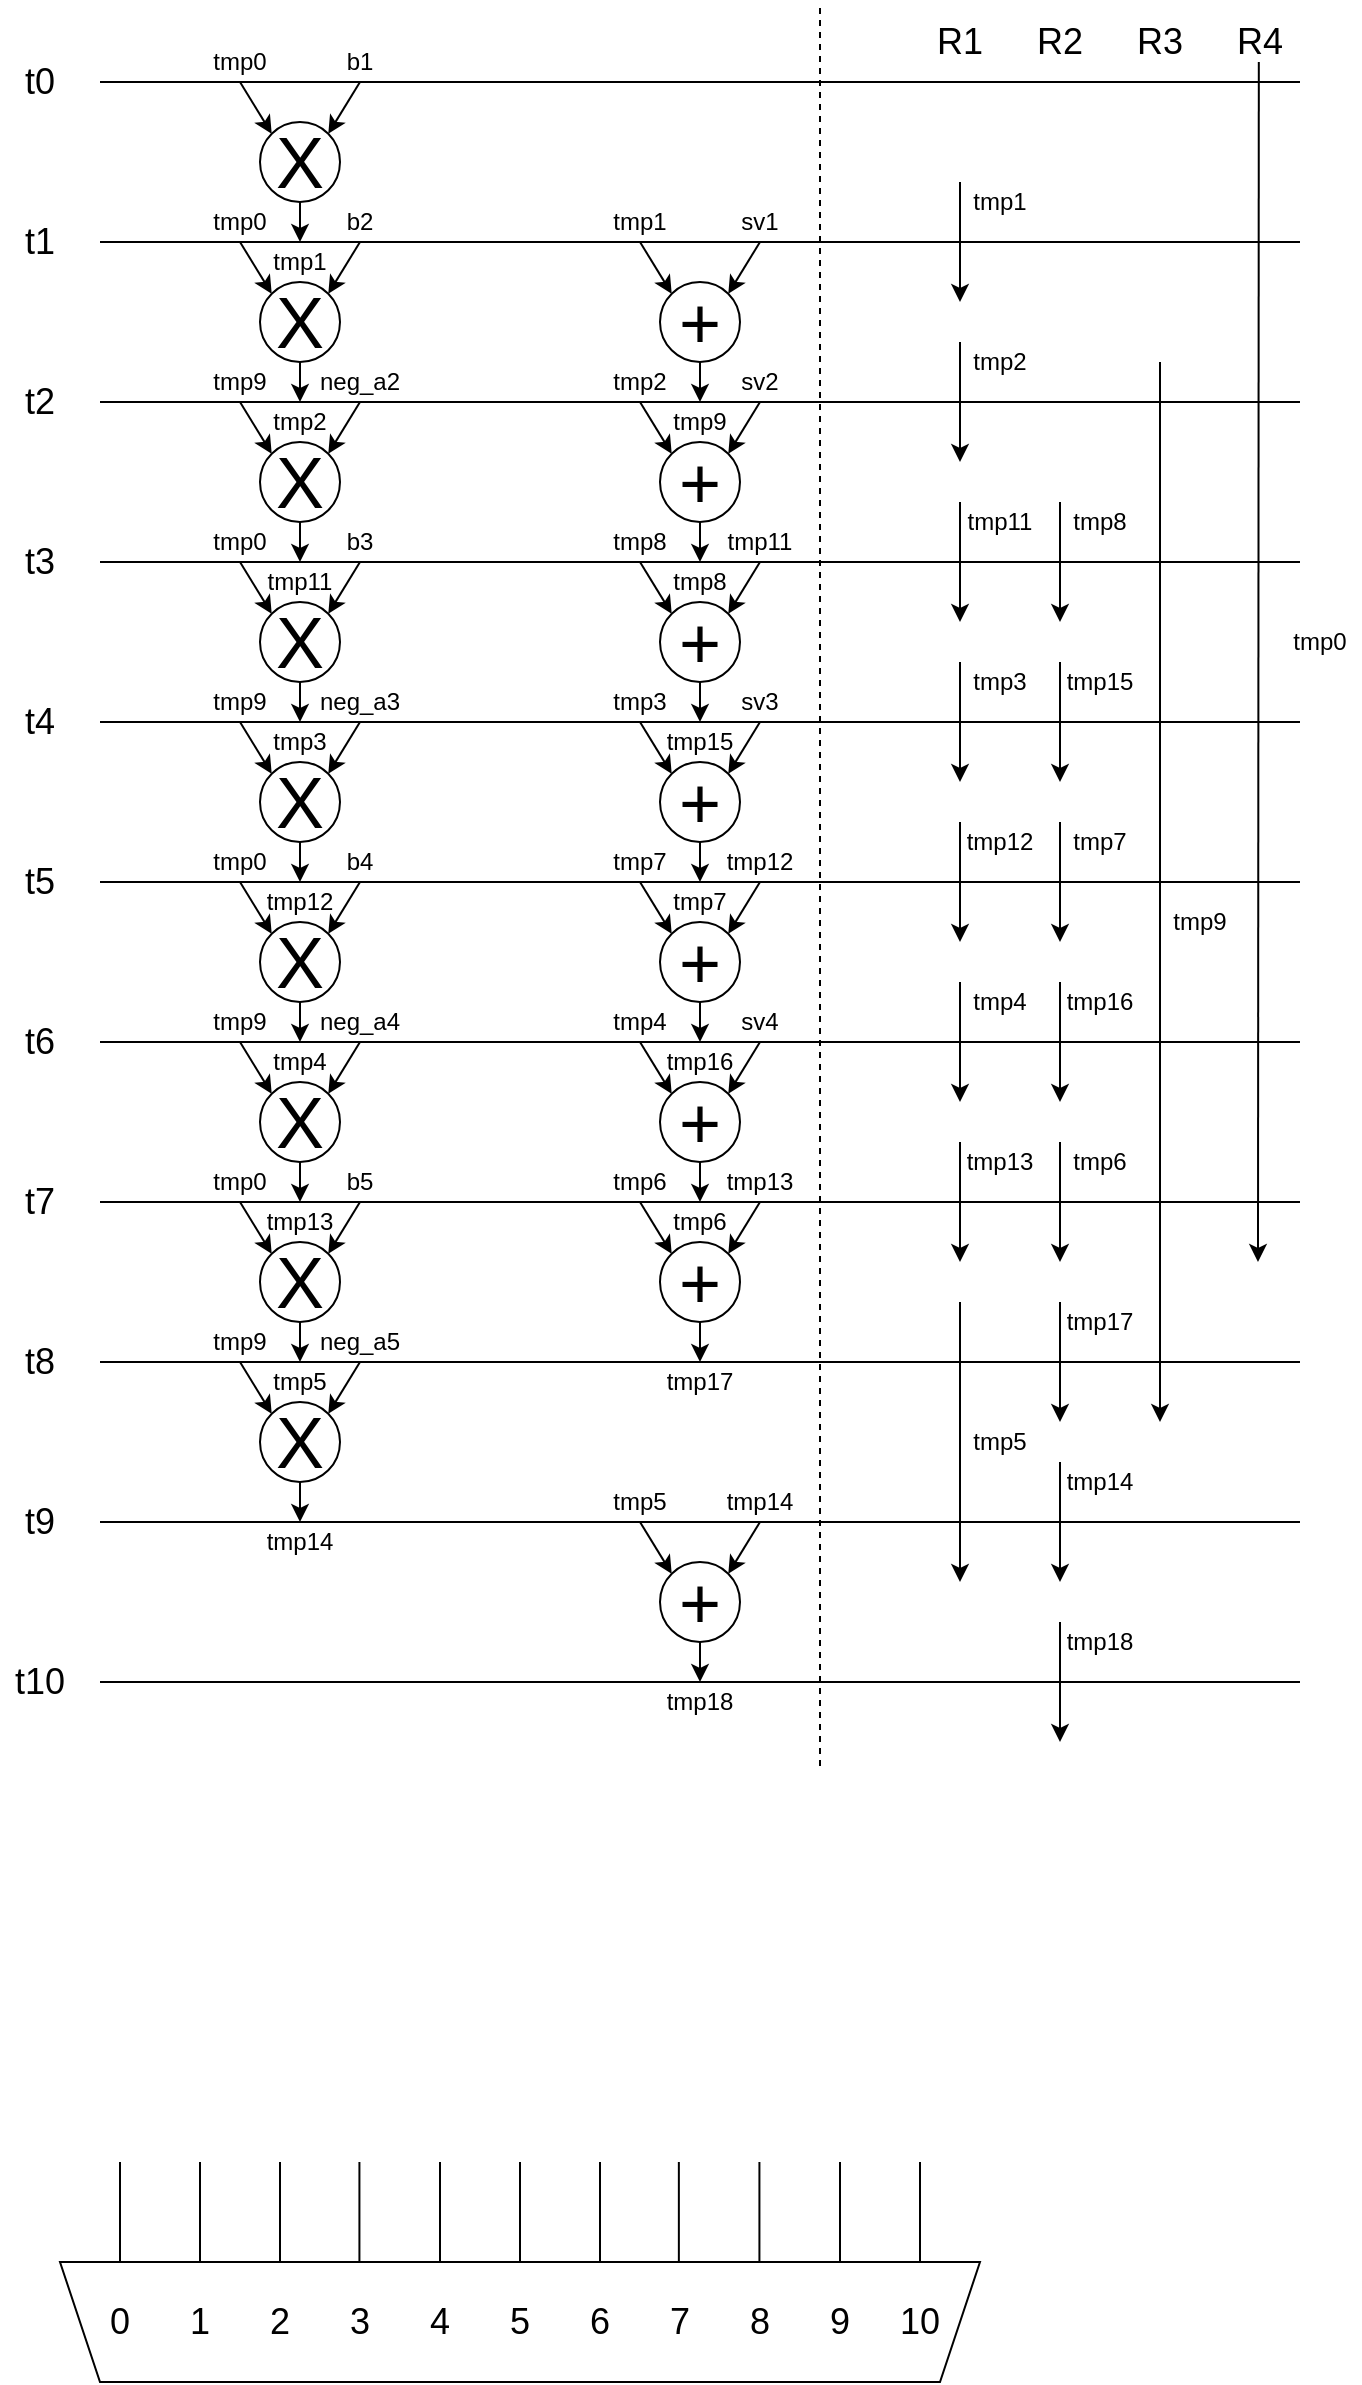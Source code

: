 <mxfile version="14.4.7" type="device"><diagram id="4eYe4r4iTy09CNPK97Oc" name="Page-1"><mxGraphModel dx="918" dy="512" grid="1" gridSize="10" guides="1" tooltips="1" connect="1" arrows="1" fold="1" page="1" pageScale="1" pageWidth="3300" pageHeight="4681" math="0" shadow="0"><root><mxCell id="0"/><mxCell id="1" parent="0"/><mxCell id="ZMVoh2226f_Gq5mv6Jz_-1" value="" style="endArrow=none;html=1;" edge="1" parent="1"><mxGeometry width="50" height="50" relative="1" as="geometry"><mxPoint x="200" y="160" as="sourcePoint"/><mxPoint x="800" y="160" as="targetPoint"/></mxGeometry></mxCell><mxCell id="ZMVoh2226f_Gq5mv6Jz_-2" value="" style="endArrow=none;html=1;" edge="1" parent="1"><mxGeometry width="50" height="50" relative="1" as="geometry"><mxPoint x="200" y="240" as="sourcePoint"/><mxPoint x="800" y="240" as="targetPoint"/></mxGeometry></mxCell><mxCell id="ZMVoh2226f_Gq5mv6Jz_-3" value="" style="endArrow=none;html=1;" edge="1" parent="1"><mxGeometry width="50" height="50" relative="1" as="geometry"><mxPoint x="200" y="320" as="sourcePoint"/><mxPoint x="800" y="320" as="targetPoint"/></mxGeometry></mxCell><mxCell id="ZMVoh2226f_Gq5mv6Jz_-4" value="" style="endArrow=none;html=1;" edge="1" parent="1"><mxGeometry width="50" height="50" relative="1" as="geometry"><mxPoint x="200" y="400" as="sourcePoint"/><mxPoint x="800" y="400" as="targetPoint"/></mxGeometry></mxCell><mxCell id="ZMVoh2226f_Gq5mv6Jz_-5" value="" style="endArrow=none;html=1;" edge="1" parent="1"><mxGeometry width="50" height="50" relative="1" as="geometry"><mxPoint x="200" y="480" as="sourcePoint"/><mxPoint x="800" y="480" as="targetPoint"/></mxGeometry></mxCell><mxCell id="ZMVoh2226f_Gq5mv6Jz_-6" value="" style="endArrow=none;html=1;" edge="1" parent="1"><mxGeometry width="50" height="50" relative="1" as="geometry"><mxPoint x="200" y="560" as="sourcePoint"/><mxPoint x="800" y="560" as="targetPoint"/></mxGeometry></mxCell><mxCell id="ZMVoh2226f_Gq5mv6Jz_-7" value="" style="endArrow=none;html=1;" edge="1" parent="1"><mxGeometry width="50" height="50" relative="1" as="geometry"><mxPoint x="200" y="640" as="sourcePoint"/><mxPoint x="800" y="640" as="targetPoint"/></mxGeometry></mxCell><mxCell id="ZMVoh2226f_Gq5mv6Jz_-8" value="" style="endArrow=none;html=1;" edge="1" parent="1"><mxGeometry width="50" height="50" relative="1" as="geometry"><mxPoint x="200" y="720" as="sourcePoint"/><mxPoint x="800" y="720" as="targetPoint"/></mxGeometry></mxCell><mxCell id="ZMVoh2226f_Gq5mv6Jz_-9" value="" style="endArrow=none;html=1;" edge="1" parent="1"><mxGeometry width="50" height="50" relative="1" as="geometry"><mxPoint x="200" y="800" as="sourcePoint"/><mxPoint x="800" y="800" as="targetPoint"/></mxGeometry></mxCell><mxCell id="ZMVoh2226f_Gq5mv6Jz_-10" value="" style="endArrow=none;html=1;" edge="1" parent="1"><mxGeometry width="50" height="50" relative="1" as="geometry"><mxPoint x="200" y="880" as="sourcePoint"/><mxPoint x="800" y="880" as="targetPoint"/></mxGeometry></mxCell><mxCell id="ZMVoh2226f_Gq5mv6Jz_-11" value="" style="endArrow=none;html=1;" edge="1" parent="1"><mxGeometry width="50" height="50" relative="1" as="geometry"><mxPoint x="200" y="960" as="sourcePoint"/><mxPoint x="800" y="960" as="targetPoint"/></mxGeometry></mxCell><mxCell id="ZMVoh2226f_Gq5mv6Jz_-20" value="&lt;font style=&quot;font-size: 36px&quot;&gt;X&lt;/font&gt;" style="ellipse;whiteSpace=wrap;html=1;aspect=fixed;" vertex="1" parent="1"><mxGeometry x="280" y="180" width="40" height="40" as="geometry"/></mxCell><mxCell id="ZMVoh2226f_Gq5mv6Jz_-34" value="&lt;font style=&quot;font-size: 18px&quot;&gt;t0&lt;/font&gt;" style="text;html=1;strokeColor=none;fillColor=none;align=center;verticalAlign=middle;whiteSpace=wrap;rounded=0;" vertex="1" parent="1"><mxGeometry x="150" y="150" width="40" height="20" as="geometry"/></mxCell><mxCell id="ZMVoh2226f_Gq5mv6Jz_-35" value="&lt;font style=&quot;font-size: 18px&quot;&gt;t1&lt;/font&gt;" style="text;html=1;strokeColor=none;fillColor=none;align=center;verticalAlign=middle;whiteSpace=wrap;rounded=0;" vertex="1" parent="1"><mxGeometry x="150" y="230" width="40" height="20" as="geometry"/></mxCell><mxCell id="ZMVoh2226f_Gq5mv6Jz_-36" value="&lt;font style=&quot;font-size: 18px&quot;&gt;t2&lt;/font&gt;" style="text;html=1;strokeColor=none;fillColor=none;align=center;verticalAlign=middle;whiteSpace=wrap;rounded=0;" vertex="1" parent="1"><mxGeometry x="150" y="310" width="40" height="20" as="geometry"/></mxCell><mxCell id="ZMVoh2226f_Gq5mv6Jz_-37" value="&lt;font style=&quot;font-size: 18px&quot;&gt;t3&lt;/font&gt;" style="text;html=1;strokeColor=none;fillColor=none;align=center;verticalAlign=middle;whiteSpace=wrap;rounded=0;" vertex="1" parent="1"><mxGeometry x="150" y="390" width="40" height="20" as="geometry"/></mxCell><mxCell id="ZMVoh2226f_Gq5mv6Jz_-38" value="&lt;font style=&quot;font-size: 18px&quot;&gt;t4&lt;/font&gt;" style="text;html=1;strokeColor=none;fillColor=none;align=center;verticalAlign=middle;whiteSpace=wrap;rounded=0;" vertex="1" parent="1"><mxGeometry x="150" y="470" width="40" height="20" as="geometry"/></mxCell><mxCell id="ZMVoh2226f_Gq5mv6Jz_-39" value="&lt;font style=&quot;font-size: 18px&quot;&gt;t5&lt;/font&gt;" style="text;html=1;strokeColor=none;fillColor=none;align=center;verticalAlign=middle;whiteSpace=wrap;rounded=0;" vertex="1" parent="1"><mxGeometry x="150" y="550" width="40" height="20" as="geometry"/></mxCell><mxCell id="ZMVoh2226f_Gq5mv6Jz_-40" value="&lt;font style=&quot;font-size: 18px&quot;&gt;t6&lt;/font&gt;" style="text;html=1;strokeColor=none;fillColor=none;align=center;verticalAlign=middle;whiteSpace=wrap;rounded=0;" vertex="1" parent="1"><mxGeometry x="150" y="630" width="40" height="20" as="geometry"/></mxCell><mxCell id="ZMVoh2226f_Gq5mv6Jz_-41" value="&lt;font style=&quot;font-size: 18px&quot;&gt;t7&lt;/font&gt;" style="text;html=1;strokeColor=none;fillColor=none;align=center;verticalAlign=middle;whiteSpace=wrap;rounded=0;" vertex="1" parent="1"><mxGeometry x="150" y="710" width="40" height="20" as="geometry"/></mxCell><mxCell id="ZMVoh2226f_Gq5mv6Jz_-42" value="&lt;font style=&quot;font-size: 18px&quot;&gt;t8&lt;/font&gt;" style="text;html=1;strokeColor=none;fillColor=none;align=center;verticalAlign=middle;whiteSpace=wrap;rounded=0;" vertex="1" parent="1"><mxGeometry x="150" y="790" width="40" height="20" as="geometry"/></mxCell><mxCell id="ZMVoh2226f_Gq5mv6Jz_-43" value="&lt;font style=&quot;font-size: 18px&quot;&gt;t9&lt;/font&gt;" style="text;html=1;strokeColor=none;fillColor=none;align=center;verticalAlign=middle;whiteSpace=wrap;rounded=0;" vertex="1" parent="1"><mxGeometry x="150" y="870" width="40" height="20" as="geometry"/></mxCell><mxCell id="ZMVoh2226f_Gq5mv6Jz_-44" value="&lt;font style=&quot;font-size: 18px&quot;&gt;t10&lt;/font&gt;" style="text;html=1;strokeColor=none;fillColor=none;align=center;verticalAlign=middle;whiteSpace=wrap;rounded=0;" vertex="1" parent="1"><mxGeometry x="150" y="950" width="40" height="20" as="geometry"/></mxCell><mxCell id="ZMVoh2226f_Gq5mv6Jz_-45" value="&lt;font style=&quot;font-size: 18px&quot;&gt;R1&lt;/font&gt;" style="text;html=1;strokeColor=none;fillColor=none;align=center;verticalAlign=middle;whiteSpace=wrap;rounded=0;" vertex="1" parent="1"><mxGeometry x="610" y="130" width="40" height="20" as="geometry"/></mxCell><mxCell id="ZMVoh2226f_Gq5mv6Jz_-46" value="&lt;font style=&quot;font-size: 18px&quot;&gt;R2&lt;/font&gt;" style="text;html=1;strokeColor=none;fillColor=none;align=center;verticalAlign=middle;whiteSpace=wrap;rounded=0;" vertex="1" parent="1"><mxGeometry x="660" y="130" width="40" height="20" as="geometry"/></mxCell><mxCell id="ZMVoh2226f_Gq5mv6Jz_-47" value="&lt;font style=&quot;font-size: 18px&quot;&gt;R3&lt;/font&gt;" style="text;html=1;strokeColor=none;fillColor=none;align=center;verticalAlign=middle;whiteSpace=wrap;rounded=0;" vertex="1" parent="1"><mxGeometry x="710" y="130" width="40" height="20" as="geometry"/></mxCell><mxCell id="ZMVoh2226f_Gq5mv6Jz_-48" value="&lt;font style=&quot;font-size: 18px&quot;&gt;R4&lt;/font&gt;" style="text;html=1;strokeColor=none;fillColor=none;align=center;verticalAlign=middle;whiteSpace=wrap;rounded=0;" vertex="1" parent="1"><mxGeometry x="760" y="130" width="40" height="20" as="geometry"/></mxCell><mxCell id="ZMVoh2226f_Gq5mv6Jz_-50" value="" style="endArrow=none;dashed=1;html=1;" edge="1" parent="1"><mxGeometry width="50" height="50" relative="1" as="geometry"><mxPoint x="560" y="1002" as="sourcePoint"/><mxPoint x="560" y="120" as="targetPoint"/></mxGeometry></mxCell><mxCell id="ZMVoh2226f_Gq5mv6Jz_-51" value="" style="endArrow=classic;html=1;entryX=0;entryY=0;entryDx=0;entryDy=0;" edge="1" parent="1" target="ZMVoh2226f_Gq5mv6Jz_-20"><mxGeometry width="50" height="50" relative="1" as="geometry"><mxPoint x="270" y="160" as="sourcePoint"/><mxPoint x="290" y="90" as="targetPoint"/></mxGeometry></mxCell><mxCell id="ZMVoh2226f_Gq5mv6Jz_-52" value="" style="endArrow=classic;html=1;entryX=1;entryY=0;entryDx=0;entryDy=0;" edge="1" parent="1" target="ZMVoh2226f_Gq5mv6Jz_-20"><mxGeometry width="50" height="50" relative="1" as="geometry"><mxPoint x="330" y="160" as="sourcePoint"/><mxPoint x="295.858" y="195.858" as="targetPoint"/></mxGeometry></mxCell><mxCell id="ZMVoh2226f_Gq5mv6Jz_-56" value="tmp0" style="text;html=1;strokeColor=none;fillColor=none;align=center;verticalAlign=middle;whiteSpace=wrap;rounded=0;" vertex="1" parent="1"><mxGeometry x="250" y="140" width="40" height="20" as="geometry"/></mxCell><mxCell id="ZMVoh2226f_Gq5mv6Jz_-57" value="b1" style="text;html=1;strokeColor=none;fillColor=none;align=center;verticalAlign=middle;whiteSpace=wrap;rounded=0;" vertex="1" parent="1"><mxGeometry x="310" y="140" width="40" height="20" as="geometry"/></mxCell><mxCell id="ZMVoh2226f_Gq5mv6Jz_-58" value="" style="endArrow=classic;html=1;exitX=0.5;exitY=1;exitDx=0;exitDy=0;" edge="1" parent="1" source="ZMVoh2226f_Gq5mv6Jz_-20"><mxGeometry width="50" height="50" relative="1" as="geometry"><mxPoint x="300" y="310" as="sourcePoint"/><mxPoint x="300" y="240" as="targetPoint"/></mxGeometry></mxCell><mxCell id="ZMVoh2226f_Gq5mv6Jz_-59" value="tmp1" style="text;html=1;strokeColor=none;fillColor=none;align=center;verticalAlign=middle;whiteSpace=wrap;rounded=0;" vertex="1" parent="1"><mxGeometry x="280" y="240" width="40" height="20" as="geometry"/></mxCell><mxCell id="ZMVoh2226f_Gq5mv6Jz_-73" value="&lt;font style=&quot;font-size: 36px&quot;&gt;X&lt;/font&gt;" style="ellipse;whiteSpace=wrap;html=1;aspect=fixed;" vertex="1" parent="1"><mxGeometry x="280" y="260" width="40" height="40" as="geometry"/></mxCell><mxCell id="ZMVoh2226f_Gq5mv6Jz_-74" value="" style="endArrow=classic;html=1;entryX=0;entryY=0;entryDx=0;entryDy=0;" edge="1" parent="1" target="ZMVoh2226f_Gq5mv6Jz_-73"><mxGeometry width="50" height="50" relative="1" as="geometry"><mxPoint x="270" y="240" as="sourcePoint"/><mxPoint x="290" y="170" as="targetPoint"/></mxGeometry></mxCell><mxCell id="ZMVoh2226f_Gq5mv6Jz_-75" value="" style="endArrow=classic;html=1;entryX=1;entryY=0;entryDx=0;entryDy=0;" edge="1" parent="1" target="ZMVoh2226f_Gq5mv6Jz_-73"><mxGeometry width="50" height="50" relative="1" as="geometry"><mxPoint x="330" y="240" as="sourcePoint"/><mxPoint x="295.858" y="275.858" as="targetPoint"/></mxGeometry></mxCell><mxCell id="ZMVoh2226f_Gq5mv6Jz_-76" value="tmp0" style="text;html=1;strokeColor=none;fillColor=none;align=center;verticalAlign=middle;whiteSpace=wrap;rounded=0;" vertex="1" parent="1"><mxGeometry x="250" y="220" width="40" height="20" as="geometry"/></mxCell><mxCell id="ZMVoh2226f_Gq5mv6Jz_-77" value="b2" style="text;html=1;strokeColor=none;fillColor=none;align=center;verticalAlign=middle;whiteSpace=wrap;rounded=0;" vertex="1" parent="1"><mxGeometry x="310" y="220" width="40" height="20" as="geometry"/></mxCell><mxCell id="ZMVoh2226f_Gq5mv6Jz_-78" value="" style="endArrow=classic;html=1;exitX=0.5;exitY=1;exitDx=0;exitDy=0;" edge="1" parent="1" source="ZMVoh2226f_Gq5mv6Jz_-73"><mxGeometry width="50" height="50" relative="1" as="geometry"><mxPoint x="300" y="390" as="sourcePoint"/><mxPoint x="300" y="320" as="targetPoint"/></mxGeometry></mxCell><mxCell id="ZMVoh2226f_Gq5mv6Jz_-79" value="tmp2" style="text;html=1;strokeColor=none;fillColor=none;align=center;verticalAlign=middle;whiteSpace=wrap;rounded=0;" vertex="1" parent="1"><mxGeometry x="280" y="320" width="40" height="20" as="geometry"/></mxCell><mxCell id="ZMVoh2226f_Gq5mv6Jz_-80" value="&lt;font style=&quot;font-size: 36px&quot;&gt;X&lt;/font&gt;" style="ellipse;whiteSpace=wrap;html=1;aspect=fixed;" vertex="1" parent="1"><mxGeometry x="280" y="340" width="40" height="40" as="geometry"/></mxCell><mxCell id="ZMVoh2226f_Gq5mv6Jz_-81" value="" style="endArrow=classic;html=1;entryX=0;entryY=0;entryDx=0;entryDy=0;" edge="1" parent="1" target="ZMVoh2226f_Gq5mv6Jz_-80"><mxGeometry width="50" height="50" relative="1" as="geometry"><mxPoint x="270" y="320" as="sourcePoint"/><mxPoint x="290" y="250" as="targetPoint"/></mxGeometry></mxCell><mxCell id="ZMVoh2226f_Gq5mv6Jz_-82" value="" style="endArrow=classic;html=1;entryX=1;entryY=0;entryDx=0;entryDy=0;" edge="1" parent="1" target="ZMVoh2226f_Gq5mv6Jz_-80"><mxGeometry width="50" height="50" relative="1" as="geometry"><mxPoint x="330" y="320" as="sourcePoint"/><mxPoint x="295.858" y="355.858" as="targetPoint"/></mxGeometry></mxCell><mxCell id="ZMVoh2226f_Gq5mv6Jz_-83" value="tmp9" style="text;html=1;strokeColor=none;fillColor=none;align=center;verticalAlign=middle;whiteSpace=wrap;rounded=0;" vertex="1" parent="1"><mxGeometry x="250" y="300" width="40" height="20" as="geometry"/></mxCell><mxCell id="ZMVoh2226f_Gq5mv6Jz_-84" value="neg_a2" style="text;html=1;strokeColor=none;fillColor=none;align=center;verticalAlign=middle;whiteSpace=wrap;rounded=0;" vertex="1" parent="1"><mxGeometry x="310" y="300" width="40" height="20" as="geometry"/></mxCell><mxCell id="ZMVoh2226f_Gq5mv6Jz_-85" value="" style="endArrow=classic;html=1;exitX=0.5;exitY=1;exitDx=0;exitDy=0;" edge="1" parent="1" source="ZMVoh2226f_Gq5mv6Jz_-80"><mxGeometry width="50" height="50" relative="1" as="geometry"><mxPoint x="300" y="470" as="sourcePoint"/><mxPoint x="300" y="400" as="targetPoint"/></mxGeometry></mxCell><mxCell id="ZMVoh2226f_Gq5mv6Jz_-86" value="tmp11" style="text;html=1;strokeColor=none;fillColor=none;align=center;verticalAlign=middle;whiteSpace=wrap;rounded=0;" vertex="1" parent="1"><mxGeometry x="280" y="400" width="40" height="20" as="geometry"/></mxCell><mxCell id="ZMVoh2226f_Gq5mv6Jz_-87" value="&lt;font style=&quot;font-size: 36px&quot;&gt;X&lt;/font&gt;" style="ellipse;whiteSpace=wrap;html=1;aspect=fixed;" vertex="1" parent="1"><mxGeometry x="280" y="420" width="40" height="40" as="geometry"/></mxCell><mxCell id="ZMVoh2226f_Gq5mv6Jz_-88" value="" style="endArrow=classic;html=1;entryX=0;entryY=0;entryDx=0;entryDy=0;" edge="1" parent="1" target="ZMVoh2226f_Gq5mv6Jz_-87"><mxGeometry width="50" height="50" relative="1" as="geometry"><mxPoint x="270" y="400" as="sourcePoint"/><mxPoint x="290" y="330" as="targetPoint"/></mxGeometry></mxCell><mxCell id="ZMVoh2226f_Gq5mv6Jz_-89" value="" style="endArrow=classic;html=1;entryX=1;entryY=0;entryDx=0;entryDy=0;" edge="1" parent="1" target="ZMVoh2226f_Gq5mv6Jz_-87"><mxGeometry width="50" height="50" relative="1" as="geometry"><mxPoint x="330" y="400" as="sourcePoint"/><mxPoint x="295.858" y="435.858" as="targetPoint"/></mxGeometry></mxCell><mxCell id="ZMVoh2226f_Gq5mv6Jz_-90" value="tmp0" style="text;html=1;strokeColor=none;fillColor=none;align=center;verticalAlign=middle;whiteSpace=wrap;rounded=0;" vertex="1" parent="1"><mxGeometry x="250" y="380" width="40" height="20" as="geometry"/></mxCell><mxCell id="ZMVoh2226f_Gq5mv6Jz_-91" value="b3" style="text;html=1;strokeColor=none;fillColor=none;align=center;verticalAlign=middle;whiteSpace=wrap;rounded=0;" vertex="1" parent="1"><mxGeometry x="310" y="380" width="40" height="20" as="geometry"/></mxCell><mxCell id="ZMVoh2226f_Gq5mv6Jz_-92" value="" style="endArrow=classic;html=1;exitX=0.5;exitY=1;exitDx=0;exitDy=0;" edge="1" parent="1" source="ZMVoh2226f_Gq5mv6Jz_-87"><mxGeometry width="50" height="50" relative="1" as="geometry"><mxPoint x="300" y="550" as="sourcePoint"/><mxPoint x="300" y="480" as="targetPoint"/></mxGeometry></mxCell><mxCell id="ZMVoh2226f_Gq5mv6Jz_-93" value="tmp3" style="text;html=1;strokeColor=none;fillColor=none;align=center;verticalAlign=middle;whiteSpace=wrap;rounded=0;" vertex="1" parent="1"><mxGeometry x="280" y="480" width="40" height="20" as="geometry"/></mxCell><mxCell id="ZMVoh2226f_Gq5mv6Jz_-94" value="&lt;font style=&quot;font-size: 36px&quot;&gt;X&lt;/font&gt;" style="ellipse;whiteSpace=wrap;html=1;aspect=fixed;" vertex="1" parent="1"><mxGeometry x="280" y="500" width="40" height="40" as="geometry"/></mxCell><mxCell id="ZMVoh2226f_Gq5mv6Jz_-95" value="" style="endArrow=classic;html=1;entryX=0;entryY=0;entryDx=0;entryDy=0;" edge="1" parent="1" target="ZMVoh2226f_Gq5mv6Jz_-94"><mxGeometry width="50" height="50" relative="1" as="geometry"><mxPoint x="270" y="480" as="sourcePoint"/><mxPoint x="290" y="410" as="targetPoint"/></mxGeometry></mxCell><mxCell id="ZMVoh2226f_Gq5mv6Jz_-96" value="" style="endArrow=classic;html=1;entryX=1;entryY=0;entryDx=0;entryDy=0;" edge="1" parent="1" target="ZMVoh2226f_Gq5mv6Jz_-94"><mxGeometry width="50" height="50" relative="1" as="geometry"><mxPoint x="330" y="480" as="sourcePoint"/><mxPoint x="295.858" y="515.858" as="targetPoint"/></mxGeometry></mxCell><mxCell id="ZMVoh2226f_Gq5mv6Jz_-97" value="tmp9" style="text;html=1;strokeColor=none;fillColor=none;align=center;verticalAlign=middle;whiteSpace=wrap;rounded=0;" vertex="1" parent="1"><mxGeometry x="250" y="460" width="40" height="20" as="geometry"/></mxCell><mxCell id="ZMVoh2226f_Gq5mv6Jz_-98" value="neg_a3" style="text;html=1;strokeColor=none;fillColor=none;align=center;verticalAlign=middle;whiteSpace=wrap;rounded=0;" vertex="1" parent="1"><mxGeometry x="310" y="460" width="40" height="20" as="geometry"/></mxCell><mxCell id="ZMVoh2226f_Gq5mv6Jz_-99" value="" style="endArrow=classic;html=1;exitX=0.5;exitY=1;exitDx=0;exitDy=0;" edge="1" parent="1" source="ZMVoh2226f_Gq5mv6Jz_-94"><mxGeometry width="50" height="50" relative="1" as="geometry"><mxPoint x="300" y="630" as="sourcePoint"/><mxPoint x="300" y="560" as="targetPoint"/></mxGeometry></mxCell><mxCell id="ZMVoh2226f_Gq5mv6Jz_-100" value="tmp12" style="text;html=1;strokeColor=none;fillColor=none;align=center;verticalAlign=middle;whiteSpace=wrap;rounded=0;" vertex="1" parent="1"><mxGeometry x="280" y="560" width="40" height="20" as="geometry"/></mxCell><mxCell id="ZMVoh2226f_Gq5mv6Jz_-101" value="&lt;font style=&quot;font-size: 36px&quot;&gt;X&lt;/font&gt;" style="ellipse;whiteSpace=wrap;html=1;aspect=fixed;" vertex="1" parent="1"><mxGeometry x="280" y="580" width="40" height="40" as="geometry"/></mxCell><mxCell id="ZMVoh2226f_Gq5mv6Jz_-102" value="" style="endArrow=classic;html=1;entryX=0;entryY=0;entryDx=0;entryDy=0;" edge="1" parent="1" target="ZMVoh2226f_Gq5mv6Jz_-101"><mxGeometry width="50" height="50" relative="1" as="geometry"><mxPoint x="270" y="560" as="sourcePoint"/><mxPoint x="290" y="490" as="targetPoint"/></mxGeometry></mxCell><mxCell id="ZMVoh2226f_Gq5mv6Jz_-103" value="" style="endArrow=classic;html=1;entryX=1;entryY=0;entryDx=0;entryDy=0;" edge="1" parent="1" target="ZMVoh2226f_Gq5mv6Jz_-101"><mxGeometry width="50" height="50" relative="1" as="geometry"><mxPoint x="330" y="560" as="sourcePoint"/><mxPoint x="295.858" y="595.858" as="targetPoint"/></mxGeometry></mxCell><mxCell id="ZMVoh2226f_Gq5mv6Jz_-104" value="tmp0" style="text;html=1;strokeColor=none;fillColor=none;align=center;verticalAlign=middle;whiteSpace=wrap;rounded=0;" vertex="1" parent="1"><mxGeometry x="250" y="540" width="40" height="20" as="geometry"/></mxCell><mxCell id="ZMVoh2226f_Gq5mv6Jz_-105" value="b4" style="text;html=1;strokeColor=none;fillColor=none;align=center;verticalAlign=middle;whiteSpace=wrap;rounded=0;" vertex="1" parent="1"><mxGeometry x="310" y="540" width="40" height="20" as="geometry"/></mxCell><mxCell id="ZMVoh2226f_Gq5mv6Jz_-106" value="" style="endArrow=classic;html=1;exitX=0.5;exitY=1;exitDx=0;exitDy=0;" edge="1" parent="1" source="ZMVoh2226f_Gq5mv6Jz_-101"><mxGeometry width="50" height="50" relative="1" as="geometry"><mxPoint x="300" y="710" as="sourcePoint"/><mxPoint x="300" y="640" as="targetPoint"/></mxGeometry></mxCell><mxCell id="ZMVoh2226f_Gq5mv6Jz_-107" value="tmp4" style="text;html=1;strokeColor=none;fillColor=none;align=center;verticalAlign=middle;whiteSpace=wrap;rounded=0;" vertex="1" parent="1"><mxGeometry x="280" y="640" width="40" height="20" as="geometry"/></mxCell><mxCell id="ZMVoh2226f_Gq5mv6Jz_-108" value="&lt;font style=&quot;font-size: 36px&quot;&gt;X&lt;/font&gt;" style="ellipse;whiteSpace=wrap;html=1;aspect=fixed;" vertex="1" parent="1"><mxGeometry x="280" y="660" width="40" height="40" as="geometry"/></mxCell><mxCell id="ZMVoh2226f_Gq5mv6Jz_-109" value="" style="endArrow=classic;html=1;entryX=0;entryY=0;entryDx=0;entryDy=0;" edge="1" parent="1" target="ZMVoh2226f_Gq5mv6Jz_-108"><mxGeometry width="50" height="50" relative="1" as="geometry"><mxPoint x="270" y="640" as="sourcePoint"/><mxPoint x="290" y="570" as="targetPoint"/></mxGeometry></mxCell><mxCell id="ZMVoh2226f_Gq5mv6Jz_-110" value="" style="endArrow=classic;html=1;entryX=1;entryY=0;entryDx=0;entryDy=0;" edge="1" parent="1" target="ZMVoh2226f_Gq5mv6Jz_-108"><mxGeometry width="50" height="50" relative="1" as="geometry"><mxPoint x="330" y="640" as="sourcePoint"/><mxPoint x="295.858" y="675.858" as="targetPoint"/></mxGeometry></mxCell><mxCell id="ZMVoh2226f_Gq5mv6Jz_-111" value="tmp9" style="text;html=1;strokeColor=none;fillColor=none;align=center;verticalAlign=middle;whiteSpace=wrap;rounded=0;" vertex="1" parent="1"><mxGeometry x="250" y="620" width="40" height="20" as="geometry"/></mxCell><mxCell id="ZMVoh2226f_Gq5mv6Jz_-112" value="neg_a4" style="text;html=1;strokeColor=none;fillColor=none;align=center;verticalAlign=middle;whiteSpace=wrap;rounded=0;" vertex="1" parent="1"><mxGeometry x="310" y="620" width="40" height="20" as="geometry"/></mxCell><mxCell id="ZMVoh2226f_Gq5mv6Jz_-113" value="" style="endArrow=classic;html=1;exitX=0.5;exitY=1;exitDx=0;exitDy=0;" edge="1" parent="1" source="ZMVoh2226f_Gq5mv6Jz_-108"><mxGeometry width="50" height="50" relative="1" as="geometry"><mxPoint x="300" y="790" as="sourcePoint"/><mxPoint x="300" y="720" as="targetPoint"/></mxGeometry></mxCell><mxCell id="ZMVoh2226f_Gq5mv6Jz_-114" value="tmp13" style="text;html=1;strokeColor=none;fillColor=none;align=center;verticalAlign=middle;whiteSpace=wrap;rounded=0;" vertex="1" parent="1"><mxGeometry x="280" y="720" width="40" height="20" as="geometry"/></mxCell><mxCell id="ZMVoh2226f_Gq5mv6Jz_-115" value="&lt;font style=&quot;font-size: 36px&quot;&gt;X&lt;/font&gt;" style="ellipse;whiteSpace=wrap;html=1;aspect=fixed;" vertex="1" parent="1"><mxGeometry x="280" y="740" width="40" height="40" as="geometry"/></mxCell><mxCell id="ZMVoh2226f_Gq5mv6Jz_-116" value="" style="endArrow=classic;html=1;entryX=0;entryY=0;entryDx=0;entryDy=0;" edge="1" parent="1" target="ZMVoh2226f_Gq5mv6Jz_-115"><mxGeometry width="50" height="50" relative="1" as="geometry"><mxPoint x="270" y="720" as="sourcePoint"/><mxPoint x="290" y="650" as="targetPoint"/></mxGeometry></mxCell><mxCell id="ZMVoh2226f_Gq5mv6Jz_-117" value="" style="endArrow=classic;html=1;entryX=1;entryY=0;entryDx=0;entryDy=0;" edge="1" parent="1" target="ZMVoh2226f_Gq5mv6Jz_-115"><mxGeometry width="50" height="50" relative="1" as="geometry"><mxPoint x="330" y="720" as="sourcePoint"/><mxPoint x="295.858" y="755.858" as="targetPoint"/></mxGeometry></mxCell><mxCell id="ZMVoh2226f_Gq5mv6Jz_-118" value="tmp0" style="text;html=1;strokeColor=none;fillColor=none;align=center;verticalAlign=middle;whiteSpace=wrap;rounded=0;" vertex="1" parent="1"><mxGeometry x="250" y="700" width="40" height="20" as="geometry"/></mxCell><mxCell id="ZMVoh2226f_Gq5mv6Jz_-119" value="b5" style="text;html=1;strokeColor=none;fillColor=none;align=center;verticalAlign=middle;whiteSpace=wrap;rounded=0;" vertex="1" parent="1"><mxGeometry x="310" y="700" width="40" height="20" as="geometry"/></mxCell><mxCell id="ZMVoh2226f_Gq5mv6Jz_-120" value="" style="endArrow=classic;html=1;exitX=0.5;exitY=1;exitDx=0;exitDy=0;" edge="1" parent="1" source="ZMVoh2226f_Gq5mv6Jz_-115"><mxGeometry width="50" height="50" relative="1" as="geometry"><mxPoint x="300" y="870" as="sourcePoint"/><mxPoint x="300" y="800" as="targetPoint"/></mxGeometry></mxCell><mxCell id="ZMVoh2226f_Gq5mv6Jz_-121" value="tmp5" style="text;html=1;strokeColor=none;fillColor=none;align=center;verticalAlign=middle;whiteSpace=wrap;rounded=0;" vertex="1" parent="1"><mxGeometry x="280" y="800" width="40" height="20" as="geometry"/></mxCell><mxCell id="ZMVoh2226f_Gq5mv6Jz_-122" value="&lt;font style=&quot;font-size: 36px&quot;&gt;X&lt;/font&gt;" style="ellipse;whiteSpace=wrap;html=1;aspect=fixed;" vertex="1" parent="1"><mxGeometry x="280" y="820" width="40" height="40" as="geometry"/></mxCell><mxCell id="ZMVoh2226f_Gq5mv6Jz_-123" value="" style="endArrow=classic;html=1;entryX=0;entryY=0;entryDx=0;entryDy=0;" edge="1" parent="1" target="ZMVoh2226f_Gq5mv6Jz_-122"><mxGeometry width="50" height="50" relative="1" as="geometry"><mxPoint x="270" y="800" as="sourcePoint"/><mxPoint x="290" y="730" as="targetPoint"/></mxGeometry></mxCell><mxCell id="ZMVoh2226f_Gq5mv6Jz_-124" value="" style="endArrow=classic;html=1;entryX=1;entryY=0;entryDx=0;entryDy=0;" edge="1" parent="1" target="ZMVoh2226f_Gq5mv6Jz_-122"><mxGeometry width="50" height="50" relative="1" as="geometry"><mxPoint x="330" y="800" as="sourcePoint"/><mxPoint x="295.858" y="835.858" as="targetPoint"/></mxGeometry></mxCell><mxCell id="ZMVoh2226f_Gq5mv6Jz_-125" value="tmp9" style="text;html=1;strokeColor=none;fillColor=none;align=center;verticalAlign=middle;whiteSpace=wrap;rounded=0;" vertex="1" parent="1"><mxGeometry x="250" y="780" width="40" height="20" as="geometry"/></mxCell><mxCell id="ZMVoh2226f_Gq5mv6Jz_-126" value="neg_a5" style="text;html=1;strokeColor=none;fillColor=none;align=center;verticalAlign=middle;whiteSpace=wrap;rounded=0;" vertex="1" parent="1"><mxGeometry x="310" y="780" width="40" height="20" as="geometry"/></mxCell><mxCell id="ZMVoh2226f_Gq5mv6Jz_-127" value="" style="endArrow=classic;html=1;exitX=0.5;exitY=1;exitDx=0;exitDy=0;" edge="1" parent="1" source="ZMVoh2226f_Gq5mv6Jz_-122"><mxGeometry width="50" height="50" relative="1" as="geometry"><mxPoint x="300" y="950" as="sourcePoint"/><mxPoint x="300" y="880" as="targetPoint"/></mxGeometry></mxCell><mxCell id="ZMVoh2226f_Gq5mv6Jz_-128" value="tmp14" style="text;html=1;strokeColor=none;fillColor=none;align=center;verticalAlign=middle;whiteSpace=wrap;rounded=0;" vertex="1" parent="1"><mxGeometry x="280" y="880" width="40" height="20" as="geometry"/></mxCell><mxCell id="ZMVoh2226f_Gq5mv6Jz_-136" value="&lt;font style=&quot;font-size: 36px&quot;&gt;+&lt;/font&gt;" style="ellipse;whiteSpace=wrap;html=1;aspect=fixed;" vertex="1" parent="1"><mxGeometry x="480" y="260" width="40" height="40" as="geometry"/></mxCell><mxCell id="ZMVoh2226f_Gq5mv6Jz_-137" value="" style="endArrow=classic;html=1;entryX=0;entryY=0;entryDx=0;entryDy=0;" edge="1" parent="1" target="ZMVoh2226f_Gq5mv6Jz_-136"><mxGeometry width="50" height="50" relative="1" as="geometry"><mxPoint x="470" y="240" as="sourcePoint"/><mxPoint x="490" y="170" as="targetPoint"/></mxGeometry></mxCell><mxCell id="ZMVoh2226f_Gq5mv6Jz_-138" value="" style="endArrow=classic;html=1;entryX=1;entryY=0;entryDx=0;entryDy=0;" edge="1" parent="1" target="ZMVoh2226f_Gq5mv6Jz_-136"><mxGeometry width="50" height="50" relative="1" as="geometry"><mxPoint x="530" y="240" as="sourcePoint"/><mxPoint x="495.858" y="275.858" as="targetPoint"/></mxGeometry></mxCell><mxCell id="ZMVoh2226f_Gq5mv6Jz_-139" value="tmp1" style="text;html=1;strokeColor=none;fillColor=none;align=center;verticalAlign=middle;whiteSpace=wrap;rounded=0;" vertex="1" parent="1"><mxGeometry x="450" y="220" width="40" height="20" as="geometry"/></mxCell><mxCell id="ZMVoh2226f_Gq5mv6Jz_-141" value="" style="endArrow=classic;html=1;exitX=0.5;exitY=1;exitDx=0;exitDy=0;" edge="1" parent="1" source="ZMVoh2226f_Gq5mv6Jz_-136"><mxGeometry width="50" height="50" relative="1" as="geometry"><mxPoint x="500" y="390" as="sourcePoint"/><mxPoint x="500" y="320" as="targetPoint"/></mxGeometry></mxCell><mxCell id="ZMVoh2226f_Gq5mv6Jz_-142" value="tmp9" style="text;html=1;strokeColor=none;fillColor=none;align=center;verticalAlign=middle;whiteSpace=wrap;rounded=0;" vertex="1" parent="1"><mxGeometry x="480" y="320" width="40" height="20" as="geometry"/></mxCell><mxCell id="ZMVoh2226f_Gq5mv6Jz_-143" value="sv1" style="text;html=1;strokeColor=none;fillColor=none;align=center;verticalAlign=middle;whiteSpace=wrap;rounded=0;" vertex="1" parent="1"><mxGeometry x="510" y="220" width="40" height="20" as="geometry"/></mxCell><mxCell id="ZMVoh2226f_Gq5mv6Jz_-144" value="&lt;font style=&quot;font-size: 36px&quot;&gt;+&lt;/font&gt;" style="ellipse;whiteSpace=wrap;html=1;aspect=fixed;" vertex="1" parent="1"><mxGeometry x="480" y="340" width="40" height="40" as="geometry"/></mxCell><mxCell id="ZMVoh2226f_Gq5mv6Jz_-145" value="" style="endArrow=classic;html=1;entryX=0;entryY=0;entryDx=0;entryDy=0;" edge="1" parent="1" target="ZMVoh2226f_Gq5mv6Jz_-144"><mxGeometry width="50" height="50" relative="1" as="geometry"><mxPoint x="470" y="320" as="sourcePoint"/><mxPoint x="490" y="250" as="targetPoint"/></mxGeometry></mxCell><mxCell id="ZMVoh2226f_Gq5mv6Jz_-146" value="" style="endArrow=classic;html=1;entryX=1;entryY=0;entryDx=0;entryDy=0;" edge="1" parent="1" target="ZMVoh2226f_Gq5mv6Jz_-144"><mxGeometry width="50" height="50" relative="1" as="geometry"><mxPoint x="530" y="320" as="sourcePoint"/><mxPoint x="495.858" y="355.858" as="targetPoint"/></mxGeometry></mxCell><mxCell id="ZMVoh2226f_Gq5mv6Jz_-147" value="tmp2" style="text;html=1;strokeColor=none;fillColor=none;align=center;verticalAlign=middle;whiteSpace=wrap;rounded=0;" vertex="1" parent="1"><mxGeometry x="450" y="300" width="40" height="20" as="geometry"/></mxCell><mxCell id="ZMVoh2226f_Gq5mv6Jz_-148" value="" style="endArrow=classic;html=1;exitX=0.5;exitY=1;exitDx=0;exitDy=0;" edge="1" parent="1" source="ZMVoh2226f_Gq5mv6Jz_-144"><mxGeometry width="50" height="50" relative="1" as="geometry"><mxPoint x="500" y="470" as="sourcePoint"/><mxPoint x="500" y="400" as="targetPoint"/></mxGeometry></mxCell><mxCell id="ZMVoh2226f_Gq5mv6Jz_-149" value="tmp8" style="text;html=1;strokeColor=none;fillColor=none;align=center;verticalAlign=middle;whiteSpace=wrap;rounded=0;" vertex="1" parent="1"><mxGeometry x="480" y="400" width="40" height="20" as="geometry"/></mxCell><mxCell id="ZMVoh2226f_Gq5mv6Jz_-150" value="sv2" style="text;html=1;strokeColor=none;fillColor=none;align=center;verticalAlign=middle;whiteSpace=wrap;rounded=0;" vertex="1" parent="1"><mxGeometry x="510" y="300" width="40" height="20" as="geometry"/></mxCell><mxCell id="ZMVoh2226f_Gq5mv6Jz_-151" value="&lt;font style=&quot;font-size: 36px&quot;&gt;+&lt;/font&gt;" style="ellipse;whiteSpace=wrap;html=1;aspect=fixed;" vertex="1" parent="1"><mxGeometry x="480" y="420" width="40" height="40" as="geometry"/></mxCell><mxCell id="ZMVoh2226f_Gq5mv6Jz_-152" value="" style="endArrow=classic;html=1;entryX=0;entryY=0;entryDx=0;entryDy=0;" edge="1" parent="1" target="ZMVoh2226f_Gq5mv6Jz_-151"><mxGeometry width="50" height="50" relative="1" as="geometry"><mxPoint x="470" y="400" as="sourcePoint"/><mxPoint x="490" y="330" as="targetPoint"/></mxGeometry></mxCell><mxCell id="ZMVoh2226f_Gq5mv6Jz_-153" value="" style="endArrow=classic;html=1;entryX=1;entryY=0;entryDx=0;entryDy=0;" edge="1" parent="1" target="ZMVoh2226f_Gq5mv6Jz_-151"><mxGeometry width="50" height="50" relative="1" as="geometry"><mxPoint x="530" y="400" as="sourcePoint"/><mxPoint x="495.858" y="435.858" as="targetPoint"/></mxGeometry></mxCell><mxCell id="ZMVoh2226f_Gq5mv6Jz_-154" value="tmp8" style="text;html=1;strokeColor=none;fillColor=none;align=center;verticalAlign=middle;whiteSpace=wrap;rounded=0;" vertex="1" parent="1"><mxGeometry x="450" y="380" width="40" height="20" as="geometry"/></mxCell><mxCell id="ZMVoh2226f_Gq5mv6Jz_-155" value="" style="endArrow=classic;html=1;exitX=0.5;exitY=1;exitDx=0;exitDy=0;" edge="1" parent="1" source="ZMVoh2226f_Gq5mv6Jz_-151"><mxGeometry width="50" height="50" relative="1" as="geometry"><mxPoint x="500" y="550" as="sourcePoint"/><mxPoint x="500" y="480" as="targetPoint"/></mxGeometry></mxCell><mxCell id="ZMVoh2226f_Gq5mv6Jz_-156" value="tmp15" style="text;html=1;strokeColor=none;fillColor=none;align=center;verticalAlign=middle;whiteSpace=wrap;rounded=0;" vertex="1" parent="1"><mxGeometry x="480" y="480" width="40" height="20" as="geometry"/></mxCell><mxCell id="ZMVoh2226f_Gq5mv6Jz_-157" value="tmp11" style="text;html=1;strokeColor=none;fillColor=none;align=center;verticalAlign=middle;whiteSpace=wrap;rounded=0;" vertex="1" parent="1"><mxGeometry x="510" y="380" width="40" height="20" as="geometry"/></mxCell><mxCell id="ZMVoh2226f_Gq5mv6Jz_-158" value="&lt;font style=&quot;font-size: 36px&quot;&gt;+&lt;/font&gt;" style="ellipse;whiteSpace=wrap;html=1;aspect=fixed;" vertex="1" parent="1"><mxGeometry x="480" y="500" width="40" height="40" as="geometry"/></mxCell><mxCell id="ZMVoh2226f_Gq5mv6Jz_-159" value="" style="endArrow=classic;html=1;entryX=0;entryY=0;entryDx=0;entryDy=0;" edge="1" parent="1" target="ZMVoh2226f_Gq5mv6Jz_-158"><mxGeometry width="50" height="50" relative="1" as="geometry"><mxPoint x="470" y="480" as="sourcePoint"/><mxPoint x="490" y="410" as="targetPoint"/></mxGeometry></mxCell><mxCell id="ZMVoh2226f_Gq5mv6Jz_-160" value="" style="endArrow=classic;html=1;entryX=1;entryY=0;entryDx=0;entryDy=0;" edge="1" parent="1" target="ZMVoh2226f_Gq5mv6Jz_-158"><mxGeometry width="50" height="50" relative="1" as="geometry"><mxPoint x="530" y="480" as="sourcePoint"/><mxPoint x="495.858" y="515.858" as="targetPoint"/></mxGeometry></mxCell><mxCell id="ZMVoh2226f_Gq5mv6Jz_-161" value="tmp3" style="text;html=1;strokeColor=none;fillColor=none;align=center;verticalAlign=middle;whiteSpace=wrap;rounded=0;" vertex="1" parent="1"><mxGeometry x="450" y="460" width="40" height="20" as="geometry"/></mxCell><mxCell id="ZMVoh2226f_Gq5mv6Jz_-162" value="" style="endArrow=classic;html=1;exitX=0.5;exitY=1;exitDx=0;exitDy=0;" edge="1" parent="1" source="ZMVoh2226f_Gq5mv6Jz_-158"><mxGeometry width="50" height="50" relative="1" as="geometry"><mxPoint x="500" y="630" as="sourcePoint"/><mxPoint x="500" y="560" as="targetPoint"/></mxGeometry></mxCell><mxCell id="ZMVoh2226f_Gq5mv6Jz_-163" value="tmp7" style="text;html=1;strokeColor=none;fillColor=none;align=center;verticalAlign=middle;whiteSpace=wrap;rounded=0;" vertex="1" parent="1"><mxGeometry x="480" y="560" width="40" height="20" as="geometry"/></mxCell><mxCell id="ZMVoh2226f_Gq5mv6Jz_-164" value="sv3" style="text;html=1;strokeColor=none;fillColor=none;align=center;verticalAlign=middle;whiteSpace=wrap;rounded=0;" vertex="1" parent="1"><mxGeometry x="510" y="460" width="40" height="20" as="geometry"/></mxCell><mxCell id="ZMVoh2226f_Gq5mv6Jz_-165" value="&lt;font style=&quot;font-size: 36px&quot;&gt;+&lt;/font&gt;" style="ellipse;whiteSpace=wrap;html=1;aspect=fixed;" vertex="1" parent="1"><mxGeometry x="480" y="580" width="40" height="40" as="geometry"/></mxCell><mxCell id="ZMVoh2226f_Gq5mv6Jz_-166" value="" style="endArrow=classic;html=1;entryX=0;entryY=0;entryDx=0;entryDy=0;" edge="1" parent="1" target="ZMVoh2226f_Gq5mv6Jz_-165"><mxGeometry width="50" height="50" relative="1" as="geometry"><mxPoint x="470" y="560" as="sourcePoint"/><mxPoint x="490" y="490" as="targetPoint"/></mxGeometry></mxCell><mxCell id="ZMVoh2226f_Gq5mv6Jz_-167" value="" style="endArrow=classic;html=1;entryX=1;entryY=0;entryDx=0;entryDy=0;" edge="1" parent="1" target="ZMVoh2226f_Gq5mv6Jz_-165"><mxGeometry width="50" height="50" relative="1" as="geometry"><mxPoint x="530" y="560" as="sourcePoint"/><mxPoint x="495.858" y="595.858" as="targetPoint"/></mxGeometry></mxCell><mxCell id="ZMVoh2226f_Gq5mv6Jz_-168" value="tmp7" style="text;html=1;strokeColor=none;fillColor=none;align=center;verticalAlign=middle;whiteSpace=wrap;rounded=0;" vertex="1" parent="1"><mxGeometry x="450" y="540" width="40" height="20" as="geometry"/></mxCell><mxCell id="ZMVoh2226f_Gq5mv6Jz_-169" value="" style="endArrow=classic;html=1;exitX=0.5;exitY=1;exitDx=0;exitDy=0;" edge="1" parent="1" source="ZMVoh2226f_Gq5mv6Jz_-165"><mxGeometry width="50" height="50" relative="1" as="geometry"><mxPoint x="500" y="710" as="sourcePoint"/><mxPoint x="500" y="640" as="targetPoint"/></mxGeometry></mxCell><mxCell id="ZMVoh2226f_Gq5mv6Jz_-170" value="tmp16" style="text;html=1;strokeColor=none;fillColor=none;align=center;verticalAlign=middle;whiteSpace=wrap;rounded=0;" vertex="1" parent="1"><mxGeometry x="480" y="640" width="40" height="20" as="geometry"/></mxCell><mxCell id="ZMVoh2226f_Gq5mv6Jz_-171" value="tmp12" style="text;html=1;strokeColor=none;fillColor=none;align=center;verticalAlign=middle;whiteSpace=wrap;rounded=0;" vertex="1" parent="1"><mxGeometry x="510" y="540" width="40" height="20" as="geometry"/></mxCell><mxCell id="ZMVoh2226f_Gq5mv6Jz_-172" value="&lt;font style=&quot;font-size: 36px&quot;&gt;+&lt;/font&gt;" style="ellipse;whiteSpace=wrap;html=1;aspect=fixed;" vertex="1" parent="1"><mxGeometry x="480" y="660" width="40" height="40" as="geometry"/></mxCell><mxCell id="ZMVoh2226f_Gq5mv6Jz_-173" value="" style="endArrow=classic;html=1;entryX=0;entryY=0;entryDx=0;entryDy=0;" edge="1" parent="1" target="ZMVoh2226f_Gq5mv6Jz_-172"><mxGeometry width="50" height="50" relative="1" as="geometry"><mxPoint x="470" y="640" as="sourcePoint"/><mxPoint x="490" y="570" as="targetPoint"/></mxGeometry></mxCell><mxCell id="ZMVoh2226f_Gq5mv6Jz_-174" value="" style="endArrow=classic;html=1;entryX=1;entryY=0;entryDx=0;entryDy=0;" edge="1" parent="1" target="ZMVoh2226f_Gq5mv6Jz_-172"><mxGeometry width="50" height="50" relative="1" as="geometry"><mxPoint x="530" y="640" as="sourcePoint"/><mxPoint x="495.858" y="675.858" as="targetPoint"/></mxGeometry></mxCell><mxCell id="ZMVoh2226f_Gq5mv6Jz_-175" value="tmp4" style="text;html=1;strokeColor=none;fillColor=none;align=center;verticalAlign=middle;whiteSpace=wrap;rounded=0;" vertex="1" parent="1"><mxGeometry x="450" y="620" width="40" height="20" as="geometry"/></mxCell><mxCell id="ZMVoh2226f_Gq5mv6Jz_-176" value="" style="endArrow=classic;html=1;exitX=0.5;exitY=1;exitDx=0;exitDy=0;" edge="1" parent="1" source="ZMVoh2226f_Gq5mv6Jz_-172"><mxGeometry width="50" height="50" relative="1" as="geometry"><mxPoint x="500" y="790" as="sourcePoint"/><mxPoint x="500" y="720" as="targetPoint"/></mxGeometry></mxCell><mxCell id="ZMVoh2226f_Gq5mv6Jz_-177" value="tmp6" style="text;html=1;strokeColor=none;fillColor=none;align=center;verticalAlign=middle;whiteSpace=wrap;rounded=0;" vertex="1" parent="1"><mxGeometry x="480" y="720" width="40" height="20" as="geometry"/></mxCell><mxCell id="ZMVoh2226f_Gq5mv6Jz_-178" value="sv4" style="text;html=1;strokeColor=none;fillColor=none;align=center;verticalAlign=middle;whiteSpace=wrap;rounded=0;" vertex="1" parent="1"><mxGeometry x="510" y="620" width="40" height="20" as="geometry"/></mxCell><mxCell id="ZMVoh2226f_Gq5mv6Jz_-179" value="&lt;font style=&quot;font-size: 36px&quot;&gt;+&lt;/font&gt;" style="ellipse;whiteSpace=wrap;html=1;aspect=fixed;" vertex="1" parent="1"><mxGeometry x="480" y="740" width="40" height="40" as="geometry"/></mxCell><mxCell id="ZMVoh2226f_Gq5mv6Jz_-180" value="" style="endArrow=classic;html=1;entryX=0;entryY=0;entryDx=0;entryDy=0;" edge="1" parent="1" target="ZMVoh2226f_Gq5mv6Jz_-179"><mxGeometry width="50" height="50" relative="1" as="geometry"><mxPoint x="470" y="720" as="sourcePoint"/><mxPoint x="490" y="650" as="targetPoint"/></mxGeometry></mxCell><mxCell id="ZMVoh2226f_Gq5mv6Jz_-181" value="" style="endArrow=classic;html=1;entryX=1;entryY=0;entryDx=0;entryDy=0;" edge="1" parent="1" target="ZMVoh2226f_Gq5mv6Jz_-179"><mxGeometry width="50" height="50" relative="1" as="geometry"><mxPoint x="530" y="720" as="sourcePoint"/><mxPoint x="495.858" y="755.858" as="targetPoint"/></mxGeometry></mxCell><mxCell id="ZMVoh2226f_Gq5mv6Jz_-182" value="tmp6" style="text;html=1;strokeColor=none;fillColor=none;align=center;verticalAlign=middle;whiteSpace=wrap;rounded=0;" vertex="1" parent="1"><mxGeometry x="450" y="700" width="40" height="20" as="geometry"/></mxCell><mxCell id="ZMVoh2226f_Gq5mv6Jz_-183" value="" style="endArrow=classic;html=1;exitX=0.5;exitY=1;exitDx=0;exitDy=0;" edge="1" parent="1" source="ZMVoh2226f_Gq5mv6Jz_-179"><mxGeometry width="50" height="50" relative="1" as="geometry"><mxPoint x="500" y="870" as="sourcePoint"/><mxPoint x="500" y="800" as="targetPoint"/></mxGeometry></mxCell><mxCell id="ZMVoh2226f_Gq5mv6Jz_-184" value="tmp17" style="text;html=1;strokeColor=none;fillColor=none;align=center;verticalAlign=middle;whiteSpace=wrap;rounded=0;" vertex="1" parent="1"><mxGeometry x="480" y="800" width="40" height="20" as="geometry"/></mxCell><mxCell id="ZMVoh2226f_Gq5mv6Jz_-185" value="tmp13" style="text;html=1;strokeColor=none;fillColor=none;align=center;verticalAlign=middle;whiteSpace=wrap;rounded=0;" vertex="1" parent="1"><mxGeometry x="510" y="700" width="40" height="20" as="geometry"/></mxCell><mxCell id="ZMVoh2226f_Gq5mv6Jz_-186" value="&lt;font style=&quot;font-size: 36px&quot;&gt;+&lt;/font&gt;" style="ellipse;whiteSpace=wrap;html=1;aspect=fixed;" vertex="1" parent="1"><mxGeometry x="480" y="900" width="40" height="40" as="geometry"/></mxCell><mxCell id="ZMVoh2226f_Gq5mv6Jz_-187" value="" style="endArrow=classic;html=1;entryX=0;entryY=0;entryDx=0;entryDy=0;" edge="1" parent="1" target="ZMVoh2226f_Gq5mv6Jz_-186"><mxGeometry width="50" height="50" relative="1" as="geometry"><mxPoint x="470" y="880" as="sourcePoint"/><mxPoint x="490" y="810" as="targetPoint"/></mxGeometry></mxCell><mxCell id="ZMVoh2226f_Gq5mv6Jz_-188" value="" style="endArrow=classic;html=1;entryX=1;entryY=0;entryDx=0;entryDy=0;" edge="1" parent="1" target="ZMVoh2226f_Gq5mv6Jz_-186"><mxGeometry width="50" height="50" relative="1" as="geometry"><mxPoint x="530" y="880" as="sourcePoint"/><mxPoint x="495.858" y="915.858" as="targetPoint"/></mxGeometry></mxCell><mxCell id="ZMVoh2226f_Gq5mv6Jz_-189" value="tmp5" style="text;html=1;strokeColor=none;fillColor=none;align=center;verticalAlign=middle;whiteSpace=wrap;rounded=0;" vertex="1" parent="1"><mxGeometry x="450" y="860" width="40" height="20" as="geometry"/></mxCell><mxCell id="ZMVoh2226f_Gq5mv6Jz_-190" value="" style="endArrow=classic;html=1;exitX=0.5;exitY=1;exitDx=0;exitDy=0;" edge="1" parent="1" source="ZMVoh2226f_Gq5mv6Jz_-186"><mxGeometry width="50" height="50" relative="1" as="geometry"><mxPoint x="500" y="1030" as="sourcePoint"/><mxPoint x="500" y="960" as="targetPoint"/></mxGeometry></mxCell><mxCell id="ZMVoh2226f_Gq5mv6Jz_-191" value="tmp18" style="text;html=1;strokeColor=none;fillColor=none;align=center;verticalAlign=middle;whiteSpace=wrap;rounded=0;" vertex="1" parent="1"><mxGeometry x="480" y="960" width="40" height="20" as="geometry"/></mxCell><mxCell id="ZMVoh2226f_Gq5mv6Jz_-192" value="tmp14" style="text;html=1;strokeColor=none;fillColor=none;align=center;verticalAlign=middle;whiteSpace=wrap;rounded=0;" vertex="1" parent="1"><mxGeometry x="510" y="860" width="40" height="20" as="geometry"/></mxCell><mxCell id="ZMVoh2226f_Gq5mv6Jz_-193" value="" style="endArrow=classic;html=1;" edge="1" parent="1"><mxGeometry width="50" height="50" relative="1" as="geometry"><mxPoint x="630" y="210" as="sourcePoint"/><mxPoint x="630" y="270" as="targetPoint"/></mxGeometry></mxCell><mxCell id="ZMVoh2226f_Gq5mv6Jz_-194" value="tmp1" style="text;html=1;strokeColor=none;fillColor=none;align=center;verticalAlign=middle;whiteSpace=wrap;rounded=0;" vertex="1" parent="1"><mxGeometry x="630" y="210" width="40" height="20" as="geometry"/></mxCell><mxCell id="ZMVoh2226f_Gq5mv6Jz_-195" value="" style="endArrow=classic;html=1;" edge="1" parent="1"><mxGeometry width="50" height="50" relative="1" as="geometry"><mxPoint x="630" y="290" as="sourcePoint"/><mxPoint x="630" y="350" as="targetPoint"/></mxGeometry></mxCell><mxCell id="ZMVoh2226f_Gq5mv6Jz_-196" value="tmp2" style="text;html=1;strokeColor=none;fillColor=none;align=center;verticalAlign=middle;whiteSpace=wrap;rounded=0;" vertex="1" parent="1"><mxGeometry x="630" y="290" width="40" height="20" as="geometry"/></mxCell><mxCell id="ZMVoh2226f_Gq5mv6Jz_-197" value="" style="endArrow=classic;html=1;" edge="1" parent="1"><mxGeometry width="50" height="50" relative="1" as="geometry"><mxPoint x="630" y="370" as="sourcePoint"/><mxPoint x="630" y="430" as="targetPoint"/></mxGeometry></mxCell><mxCell id="ZMVoh2226f_Gq5mv6Jz_-198" value="tmp11" style="text;html=1;strokeColor=none;fillColor=none;align=center;verticalAlign=middle;whiteSpace=wrap;rounded=0;" vertex="1" parent="1"><mxGeometry x="630" y="370" width="40" height="20" as="geometry"/></mxCell><mxCell id="ZMVoh2226f_Gq5mv6Jz_-199" value="" style="endArrow=classic;html=1;" edge="1" parent="1"><mxGeometry width="50" height="50" relative="1" as="geometry"><mxPoint x="630" y="450" as="sourcePoint"/><mxPoint x="630" y="510" as="targetPoint"/></mxGeometry></mxCell><mxCell id="ZMVoh2226f_Gq5mv6Jz_-200" value="tmp3" style="text;html=1;strokeColor=none;fillColor=none;align=center;verticalAlign=middle;whiteSpace=wrap;rounded=0;" vertex="1" parent="1"><mxGeometry x="630" y="450" width="40" height="20" as="geometry"/></mxCell><mxCell id="ZMVoh2226f_Gq5mv6Jz_-201" value="" style="endArrow=classic;html=1;" edge="1" parent="1"><mxGeometry width="50" height="50" relative="1" as="geometry"><mxPoint x="630" y="530" as="sourcePoint"/><mxPoint x="630" y="590" as="targetPoint"/></mxGeometry></mxCell><mxCell id="ZMVoh2226f_Gq5mv6Jz_-202" value="tmp12" style="text;html=1;strokeColor=none;fillColor=none;align=center;verticalAlign=middle;whiteSpace=wrap;rounded=0;" vertex="1" parent="1"><mxGeometry x="630" y="530" width="40" height="20" as="geometry"/></mxCell><mxCell id="ZMVoh2226f_Gq5mv6Jz_-203" value="" style="endArrow=classic;html=1;" edge="1" parent="1"><mxGeometry width="50" height="50" relative="1" as="geometry"><mxPoint x="630" y="610" as="sourcePoint"/><mxPoint x="630" y="670" as="targetPoint"/></mxGeometry></mxCell><mxCell id="ZMVoh2226f_Gq5mv6Jz_-204" value="tmp4" style="text;html=1;strokeColor=none;fillColor=none;align=center;verticalAlign=middle;whiteSpace=wrap;rounded=0;" vertex="1" parent="1"><mxGeometry x="630" y="610" width="40" height="20" as="geometry"/></mxCell><mxCell id="ZMVoh2226f_Gq5mv6Jz_-205" value="" style="endArrow=classic;html=1;" edge="1" parent="1"><mxGeometry width="50" height="50" relative="1" as="geometry"><mxPoint x="630" y="690" as="sourcePoint"/><mxPoint x="630" y="750" as="targetPoint"/></mxGeometry></mxCell><mxCell id="ZMVoh2226f_Gq5mv6Jz_-206" value="tmp13" style="text;html=1;strokeColor=none;fillColor=none;align=center;verticalAlign=middle;whiteSpace=wrap;rounded=0;" vertex="1" parent="1"><mxGeometry x="630" y="690" width="40" height="20" as="geometry"/></mxCell><mxCell id="ZMVoh2226f_Gq5mv6Jz_-207" value="" style="endArrow=classic;html=1;" edge="1" parent="1"><mxGeometry width="50" height="50" relative="1" as="geometry"><mxPoint x="630" y="770" as="sourcePoint"/><mxPoint x="630" y="910" as="targetPoint"/></mxGeometry></mxCell><mxCell id="ZMVoh2226f_Gq5mv6Jz_-208" value="tmp5" style="text;html=1;strokeColor=none;fillColor=none;align=center;verticalAlign=middle;whiteSpace=wrap;rounded=0;" vertex="1" parent="1"><mxGeometry x="630" y="830" width="40" height="20" as="geometry"/></mxCell><mxCell id="ZMVoh2226f_Gq5mv6Jz_-209" value="" style="endArrow=classic;html=1;" edge="1" parent="1"><mxGeometry width="50" height="50" relative="1" as="geometry"><mxPoint x="680" y="370" as="sourcePoint"/><mxPoint x="680" y="430" as="targetPoint"/></mxGeometry></mxCell><mxCell id="ZMVoh2226f_Gq5mv6Jz_-210" value="tmp8" style="text;html=1;strokeColor=none;fillColor=none;align=center;verticalAlign=middle;whiteSpace=wrap;rounded=0;" vertex="1" parent="1"><mxGeometry x="680" y="370" width="40" height="20" as="geometry"/></mxCell><mxCell id="ZMVoh2226f_Gq5mv6Jz_-211" value="" style="endArrow=classic;html=1;" edge="1" parent="1"><mxGeometry width="50" height="50" relative="1" as="geometry"><mxPoint x="680" y="450" as="sourcePoint"/><mxPoint x="680" y="510" as="targetPoint"/></mxGeometry></mxCell><mxCell id="ZMVoh2226f_Gq5mv6Jz_-212" value="tmp15" style="text;html=1;strokeColor=none;fillColor=none;align=center;verticalAlign=middle;whiteSpace=wrap;rounded=0;" vertex="1" parent="1"><mxGeometry x="680" y="450" width="40" height="20" as="geometry"/></mxCell><mxCell id="ZMVoh2226f_Gq5mv6Jz_-213" value="" style="endArrow=classic;html=1;" edge="1" parent="1"><mxGeometry width="50" height="50" relative="1" as="geometry"><mxPoint x="680" y="530" as="sourcePoint"/><mxPoint x="680" y="590" as="targetPoint"/></mxGeometry></mxCell><mxCell id="ZMVoh2226f_Gq5mv6Jz_-214" value="tmp7" style="text;html=1;strokeColor=none;fillColor=none;align=center;verticalAlign=middle;whiteSpace=wrap;rounded=0;" vertex="1" parent="1"><mxGeometry x="680" y="530" width="40" height="20" as="geometry"/></mxCell><mxCell id="ZMVoh2226f_Gq5mv6Jz_-215" value="" style="endArrow=classic;html=1;" edge="1" parent="1"><mxGeometry width="50" height="50" relative="1" as="geometry"><mxPoint x="680" y="610" as="sourcePoint"/><mxPoint x="680" y="670" as="targetPoint"/></mxGeometry></mxCell><mxCell id="ZMVoh2226f_Gq5mv6Jz_-216" value="tmp16" style="text;html=1;strokeColor=none;fillColor=none;align=center;verticalAlign=middle;whiteSpace=wrap;rounded=0;" vertex="1" parent="1"><mxGeometry x="680" y="610" width="40" height="20" as="geometry"/></mxCell><mxCell id="ZMVoh2226f_Gq5mv6Jz_-217" value="" style="endArrow=classic;html=1;" edge="1" parent="1"><mxGeometry width="50" height="50" relative="1" as="geometry"><mxPoint x="680" y="690" as="sourcePoint"/><mxPoint x="680" y="750" as="targetPoint"/></mxGeometry></mxCell><mxCell id="ZMVoh2226f_Gq5mv6Jz_-218" value="tmp6" style="text;html=1;strokeColor=none;fillColor=none;align=center;verticalAlign=middle;whiteSpace=wrap;rounded=0;" vertex="1" parent="1"><mxGeometry x="680" y="690" width="40" height="20" as="geometry"/></mxCell><mxCell id="ZMVoh2226f_Gq5mv6Jz_-219" value="" style="endArrow=classic;html=1;" edge="1" parent="1"><mxGeometry width="50" height="50" relative="1" as="geometry"><mxPoint x="680" y="770" as="sourcePoint"/><mxPoint x="680" y="830" as="targetPoint"/></mxGeometry></mxCell><mxCell id="ZMVoh2226f_Gq5mv6Jz_-220" value="tmp17" style="text;html=1;strokeColor=none;fillColor=none;align=center;verticalAlign=middle;whiteSpace=wrap;rounded=0;" vertex="1" parent="1"><mxGeometry x="680" y="770" width="40" height="20" as="geometry"/></mxCell><mxCell id="ZMVoh2226f_Gq5mv6Jz_-221" value="" style="endArrow=classic;html=1;" edge="1" parent="1"><mxGeometry width="50" height="50" relative="1" as="geometry"><mxPoint x="680" y="850" as="sourcePoint"/><mxPoint x="680" y="910" as="targetPoint"/></mxGeometry></mxCell><mxCell id="ZMVoh2226f_Gq5mv6Jz_-222" value="tmp14" style="text;html=1;strokeColor=none;fillColor=none;align=center;verticalAlign=middle;whiteSpace=wrap;rounded=0;" vertex="1" parent="1"><mxGeometry x="680" y="850" width="40" height="20" as="geometry"/></mxCell><mxCell id="ZMVoh2226f_Gq5mv6Jz_-223" value="" style="endArrow=classic;html=1;" edge="1" parent="1"><mxGeometry width="50" height="50" relative="1" as="geometry"><mxPoint x="680" y="930" as="sourcePoint"/><mxPoint x="680" y="990" as="targetPoint"/></mxGeometry></mxCell><mxCell id="ZMVoh2226f_Gq5mv6Jz_-224" value="tmp18" style="text;html=1;strokeColor=none;fillColor=none;align=center;verticalAlign=middle;whiteSpace=wrap;rounded=0;" vertex="1" parent="1"><mxGeometry x="680" y="930" width="40" height="20" as="geometry"/></mxCell><mxCell id="ZMVoh2226f_Gq5mv6Jz_-225" value="" style="endArrow=classic;html=1;" edge="1" parent="1"><mxGeometry width="50" height="50" relative="1" as="geometry"><mxPoint x="730" y="300" as="sourcePoint"/><mxPoint x="730" y="830" as="targetPoint"/></mxGeometry></mxCell><mxCell id="ZMVoh2226f_Gq5mv6Jz_-226" value="tmp9" style="text;html=1;strokeColor=none;fillColor=none;align=center;verticalAlign=middle;whiteSpace=wrap;rounded=0;" vertex="1" parent="1"><mxGeometry x="730" y="570" width="40" height="20" as="geometry"/></mxCell><mxCell id="ZMVoh2226f_Gq5mv6Jz_-227" value="" style="endArrow=classic;html=1;" edge="1" parent="1"><mxGeometry width="50" height="50" relative="1" as="geometry"><mxPoint x="779.41" y="150" as="sourcePoint"/><mxPoint x="779" y="750" as="targetPoint"/></mxGeometry></mxCell><mxCell id="ZMVoh2226f_Gq5mv6Jz_-228" value="tmp0" style="text;html=1;strokeColor=none;fillColor=none;align=center;verticalAlign=middle;whiteSpace=wrap;rounded=0;" vertex="1" parent="1"><mxGeometry x="790" y="430" width="40" height="20" as="geometry"/></mxCell><mxCell id="ZMVoh2226f_Gq5mv6Jz_-229" value="" style="shape=trapezoid;perimeter=trapezoidPerimeter;whiteSpace=wrap;html=1;fixedSize=1;rotation=-180;" vertex="1" parent="1"><mxGeometry x="180" y="1250" width="460" height="60" as="geometry"/></mxCell><mxCell id="ZMVoh2226f_Gq5mv6Jz_-231" value="&lt;span style=&quot;font-size: 18px&quot;&gt;0&lt;br&gt;&lt;/span&gt;" style="text;html=1;strokeColor=none;fillColor=none;align=center;verticalAlign=middle;whiteSpace=wrap;rounded=0;" vertex="1" parent="1"><mxGeometry x="190" y="1265" width="40" height="30" as="geometry"/></mxCell><mxCell id="ZMVoh2226f_Gq5mv6Jz_-234" value="" style="endArrow=none;html=1;" edge="1" parent="1"><mxGeometry width="50" height="50" relative="1" as="geometry"><mxPoint x="210" y="1200" as="sourcePoint"/><mxPoint x="210" y="1250" as="targetPoint"/></mxGeometry></mxCell><mxCell id="ZMVoh2226f_Gq5mv6Jz_-235" value="" style="endArrow=none;html=1;" edge="1" parent="1"><mxGeometry width="50" height="50" relative="1" as="geometry"><mxPoint x="250" y="1200" as="sourcePoint"/><mxPoint x="250" y="1250" as="targetPoint"/></mxGeometry></mxCell><mxCell id="ZMVoh2226f_Gq5mv6Jz_-236" value="" style="endArrow=none;html=1;" edge="1" parent="1"><mxGeometry width="50" height="50" relative="1" as="geometry"><mxPoint x="290" y="1200" as="sourcePoint"/><mxPoint x="290" y="1250" as="targetPoint"/></mxGeometry></mxCell><mxCell id="ZMVoh2226f_Gq5mv6Jz_-237" value="" style="endArrow=none;html=1;" edge="1" parent="1"><mxGeometry width="50" height="50" relative="1" as="geometry"><mxPoint x="329.71" y="1200" as="sourcePoint"/><mxPoint x="329.71" y="1250" as="targetPoint"/></mxGeometry></mxCell><mxCell id="ZMVoh2226f_Gq5mv6Jz_-238" value="" style="endArrow=none;html=1;" edge="1" parent="1"><mxGeometry width="50" height="50" relative="1" as="geometry"><mxPoint x="370.0" y="1200" as="sourcePoint"/><mxPoint x="370.0" y="1250" as="targetPoint"/></mxGeometry></mxCell><mxCell id="ZMVoh2226f_Gq5mv6Jz_-239" value="" style="endArrow=none;html=1;" edge="1" parent="1"><mxGeometry width="50" height="50" relative="1" as="geometry"><mxPoint x="410" y="1200" as="sourcePoint"/><mxPoint x="410" y="1250" as="targetPoint"/></mxGeometry></mxCell><mxCell id="ZMVoh2226f_Gq5mv6Jz_-240" value="" style="endArrow=none;html=1;" edge="1" parent="1"><mxGeometry width="50" height="50" relative="1" as="geometry"><mxPoint x="450.0" y="1200" as="sourcePoint"/><mxPoint x="450.0" y="1250" as="targetPoint"/></mxGeometry></mxCell><mxCell id="ZMVoh2226f_Gq5mv6Jz_-241" value="" style="endArrow=none;html=1;" edge="1" parent="1"><mxGeometry width="50" height="50" relative="1" as="geometry"><mxPoint x="489.43" y="1200" as="sourcePoint"/><mxPoint x="489.43" y="1250" as="targetPoint"/></mxGeometry></mxCell><mxCell id="ZMVoh2226f_Gq5mv6Jz_-242" value="" style="endArrow=none;html=1;" edge="1" parent="1"><mxGeometry width="50" height="50" relative="1" as="geometry"><mxPoint x="529.71" y="1200" as="sourcePoint"/><mxPoint x="529.71" y="1250" as="targetPoint"/></mxGeometry></mxCell><mxCell id="ZMVoh2226f_Gq5mv6Jz_-243" value="" style="endArrow=none;html=1;" edge="1" parent="1"><mxGeometry width="50" height="50" relative="1" as="geometry"><mxPoint x="570.0" y="1200" as="sourcePoint"/><mxPoint x="570.0" y="1250" as="targetPoint"/></mxGeometry></mxCell><mxCell id="ZMVoh2226f_Gq5mv6Jz_-244" value="" style="endArrow=none;html=1;" edge="1" parent="1"><mxGeometry width="50" height="50" relative="1" as="geometry"><mxPoint x="610" y="1200" as="sourcePoint"/><mxPoint x="610" y="1250" as="targetPoint"/></mxGeometry></mxCell><mxCell id="ZMVoh2226f_Gq5mv6Jz_-245" value="&lt;span style=&quot;font-size: 18px&quot;&gt;1&lt;br&gt;&lt;/span&gt;" style="text;html=1;strokeColor=none;fillColor=none;align=center;verticalAlign=middle;whiteSpace=wrap;rounded=0;" vertex="1" parent="1"><mxGeometry x="230" y="1265" width="40" height="30" as="geometry"/></mxCell><mxCell id="ZMVoh2226f_Gq5mv6Jz_-246" value="&lt;span style=&quot;font-size: 18px&quot;&gt;2&lt;br&gt;&lt;/span&gt;" style="text;html=1;strokeColor=none;fillColor=none;align=center;verticalAlign=middle;whiteSpace=wrap;rounded=0;" vertex="1" parent="1"><mxGeometry x="270" y="1265" width="40" height="30" as="geometry"/></mxCell><mxCell id="ZMVoh2226f_Gq5mv6Jz_-247" value="&lt;span style=&quot;font-size: 18px&quot;&gt;3&lt;br&gt;&lt;/span&gt;" style="text;html=1;strokeColor=none;fillColor=none;align=center;verticalAlign=middle;whiteSpace=wrap;rounded=0;" vertex="1" parent="1"><mxGeometry x="310" y="1265" width="40" height="30" as="geometry"/></mxCell><mxCell id="ZMVoh2226f_Gq5mv6Jz_-248" value="&lt;span style=&quot;font-size: 18px&quot;&gt;4&lt;br&gt;&lt;/span&gt;" style="text;html=1;strokeColor=none;fillColor=none;align=center;verticalAlign=middle;whiteSpace=wrap;rounded=0;" vertex="1" parent="1"><mxGeometry x="350" y="1265" width="40" height="30" as="geometry"/></mxCell><mxCell id="ZMVoh2226f_Gq5mv6Jz_-249" value="&lt;span style=&quot;font-size: 18px&quot;&gt;5&lt;br&gt;&lt;/span&gt;" style="text;html=1;strokeColor=none;fillColor=none;align=center;verticalAlign=middle;whiteSpace=wrap;rounded=0;" vertex="1" parent="1"><mxGeometry x="390" y="1265" width="40" height="30" as="geometry"/></mxCell><mxCell id="ZMVoh2226f_Gq5mv6Jz_-250" value="&lt;span style=&quot;font-size: 18px&quot;&gt;6&lt;br&gt;&lt;/span&gt;" style="text;html=1;strokeColor=none;fillColor=none;align=center;verticalAlign=middle;whiteSpace=wrap;rounded=0;" vertex="1" parent="1"><mxGeometry x="430" y="1265" width="40" height="30" as="geometry"/></mxCell><mxCell id="ZMVoh2226f_Gq5mv6Jz_-251" value="&lt;span style=&quot;font-size: 18px&quot;&gt;7&lt;br&gt;&lt;/span&gt;" style="text;html=1;strokeColor=none;fillColor=none;align=center;verticalAlign=middle;whiteSpace=wrap;rounded=0;" vertex="1" parent="1"><mxGeometry x="470" y="1265" width="40" height="30" as="geometry"/></mxCell><mxCell id="ZMVoh2226f_Gq5mv6Jz_-252" value="&lt;span style=&quot;font-size: 18px&quot;&gt;8&lt;br&gt;&lt;/span&gt;" style="text;html=1;strokeColor=none;fillColor=none;align=center;verticalAlign=middle;whiteSpace=wrap;rounded=0;" vertex="1" parent="1"><mxGeometry x="510" y="1265" width="40" height="30" as="geometry"/></mxCell><mxCell id="ZMVoh2226f_Gq5mv6Jz_-253" value="&lt;span style=&quot;font-size: 18px&quot;&gt;9&lt;br&gt;&lt;/span&gt;" style="text;html=1;strokeColor=none;fillColor=none;align=center;verticalAlign=middle;whiteSpace=wrap;rounded=0;" vertex="1" parent="1"><mxGeometry x="550" y="1265" width="40" height="30" as="geometry"/></mxCell><mxCell id="ZMVoh2226f_Gq5mv6Jz_-254" value="&lt;span style=&quot;font-size: 18px&quot;&gt;10&lt;br&gt;&lt;/span&gt;" style="text;html=1;strokeColor=none;fillColor=none;align=center;verticalAlign=middle;whiteSpace=wrap;rounded=0;" vertex="1" parent="1"><mxGeometry x="590" y="1265" width="40" height="30" as="geometry"/></mxCell></root></mxGraphModel></diagram></mxfile>